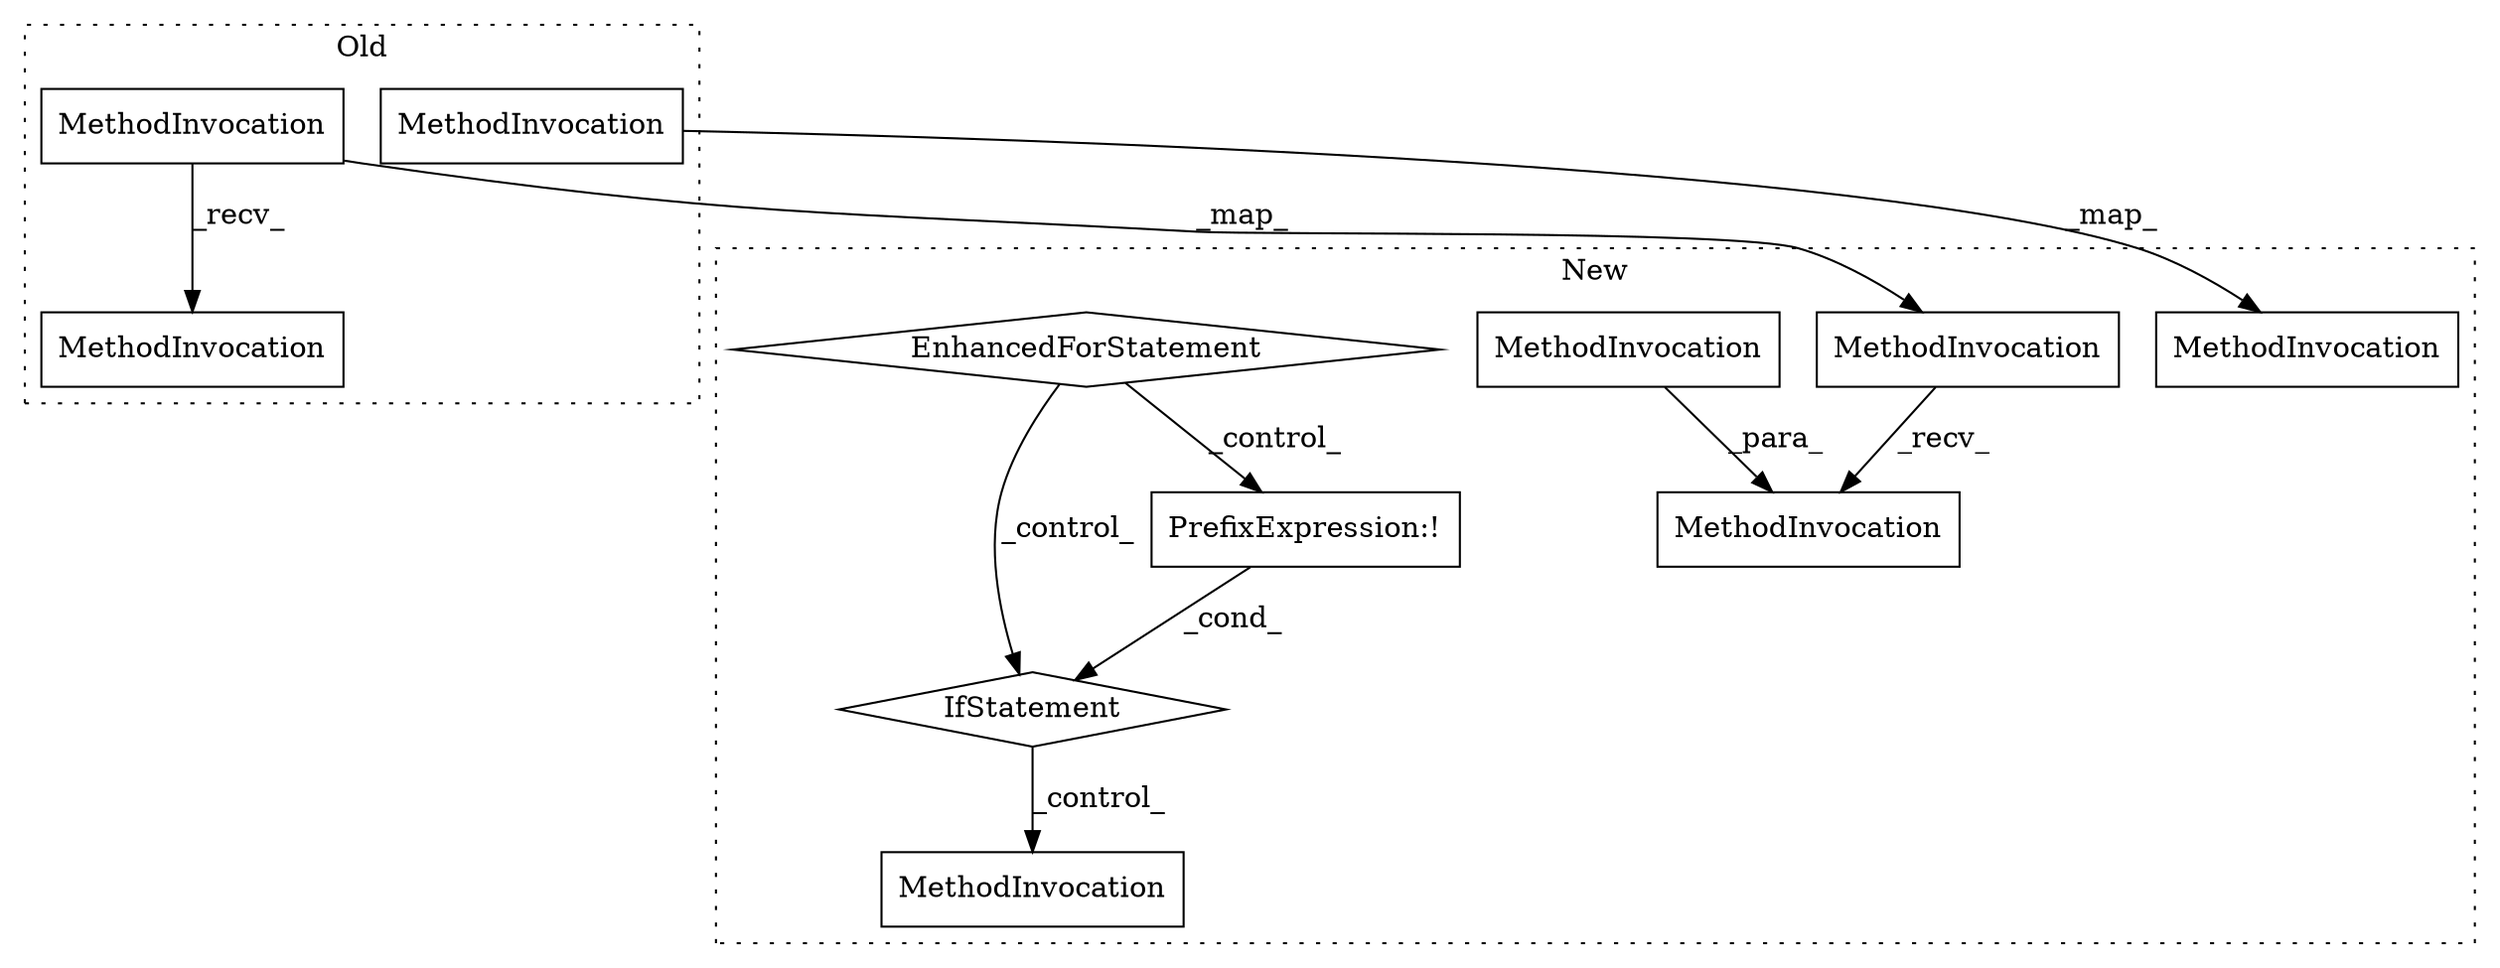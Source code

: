 digraph G {
subgraph cluster0 {
2 [label="MethodInvocation" a="32" s="9932,9963" l="11,1" shape="box"];
5 [label="MethodInvocation" a="32" s="10020,10049" l="8,1" shape="box"];
6 [label="MethodInvocation" a="32" s="9965" l="12" shape="box"];
label = "Old";
style="dotted";
}
subgraph cluster1 {
1 [label="IfStatement" a="25" s="8765,8802" l="4,2" shape="diamond"];
3 [label="MethodInvocation" a="32" s="8463,8492" l="8,1" shape="box"];
4 [label="MethodInvocation" a="32" s="8227,8269" l="10,1" shape="box"];
7 [label="MethodInvocation" a="32" s="8196,8225" l="11,1" shape="box"];
8 [label="MethodInvocation" a="32" s="8816,8842" l="11,1" shape="box"];
9 [label="MethodInvocation" a="32" s="8263" l="6" shape="box"];
10 [label="EnhancedForStatement" a="70" s="8584,8622" l="5,2" shape="diamond"];
11 [label="PrefixExpression:!" a="38" s="8791" l="1" shape="box"];
label = "New";
style="dotted";
}
1 -> 8 [label="_control_"];
2 -> 7 [label="_map_"];
2 -> 6 [label="_recv_"];
5 -> 3 [label="_map_"];
7 -> 4 [label="_recv_"];
9 -> 4 [label="_para_"];
10 -> 1 [label="_control_"];
10 -> 11 [label="_control_"];
11 -> 1 [label="_cond_"];
}